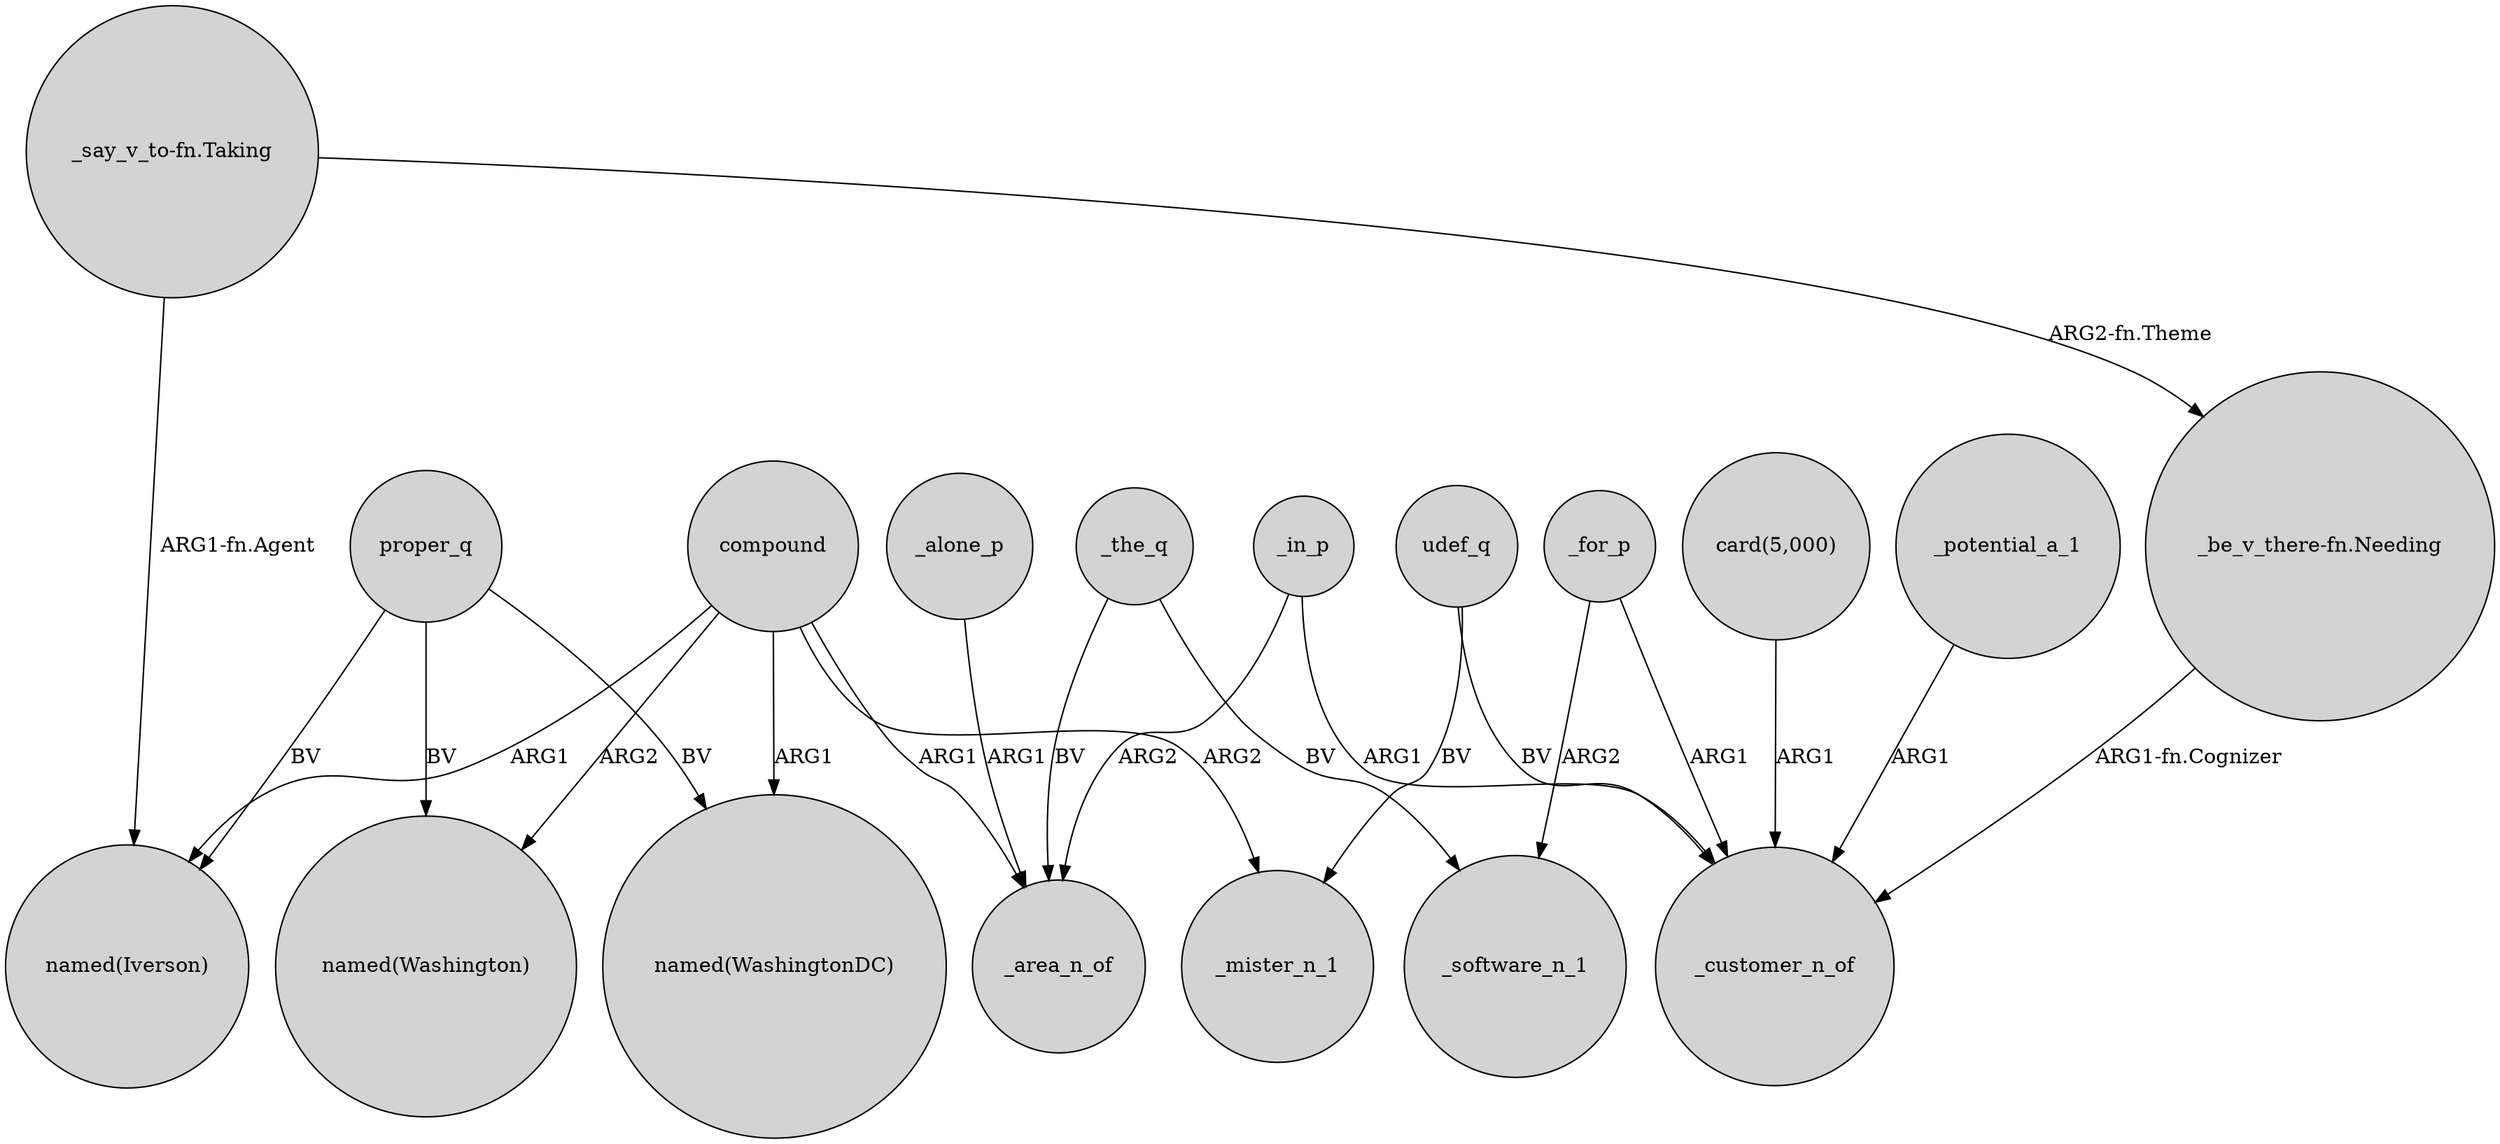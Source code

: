 digraph {
	node [shape=circle style=filled]
	compound -> _mister_n_1 [label=ARG2]
	"_say_v_to-fn.Taking" -> "_be_v_there-fn.Needing" [label="ARG2-fn.Theme"]
	"_say_v_to-fn.Taking" -> "named(Iverson)" [label="ARG1-fn.Agent"]
	proper_q -> "named(WashingtonDC)" [label=BV]
	proper_q -> "named(Iverson)" [label=BV]
	_the_q -> _area_n_of [label=BV]
	_in_p -> _customer_n_of [label=ARG1]
	_for_p -> _software_n_1 [label=ARG2]
	_the_q -> _software_n_1 [label=BV]
	"card(5,000)" -> _customer_n_of [label=ARG1]
	udef_q -> _mister_n_1 [label=BV]
	_in_p -> _area_n_of [label=ARG2]
	compound -> _area_n_of [label=ARG1]
	compound -> "named(WashingtonDC)" [label=ARG1]
	compound -> "named(Washington)" [label=ARG2]
	"_be_v_there-fn.Needing" -> _customer_n_of [label="ARG1-fn.Cognizer"]
	compound -> "named(Iverson)" [label=ARG1]
	proper_q -> "named(Washington)" [label=BV]
	udef_q -> _customer_n_of [label=BV]
	_alone_p -> _area_n_of [label=ARG1]
	_for_p -> _customer_n_of [label=ARG1]
	_potential_a_1 -> _customer_n_of [label=ARG1]
}
